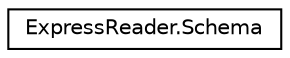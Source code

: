 digraph "Graphical Class Hierarchy"
{
  edge [fontname="Helvetica",fontsize="10",labelfontname="Helvetica",labelfontsize="10"];
  node [fontname="Helvetica",fontsize="10",shape=record];
  rankdir="LR";
  Node1 [label="ExpressReader.Schema",height=0.2,width=0.4,color="black", fillcolor="white", style="filled",URL="$class_express_reader_1_1_schema.html"];
}
